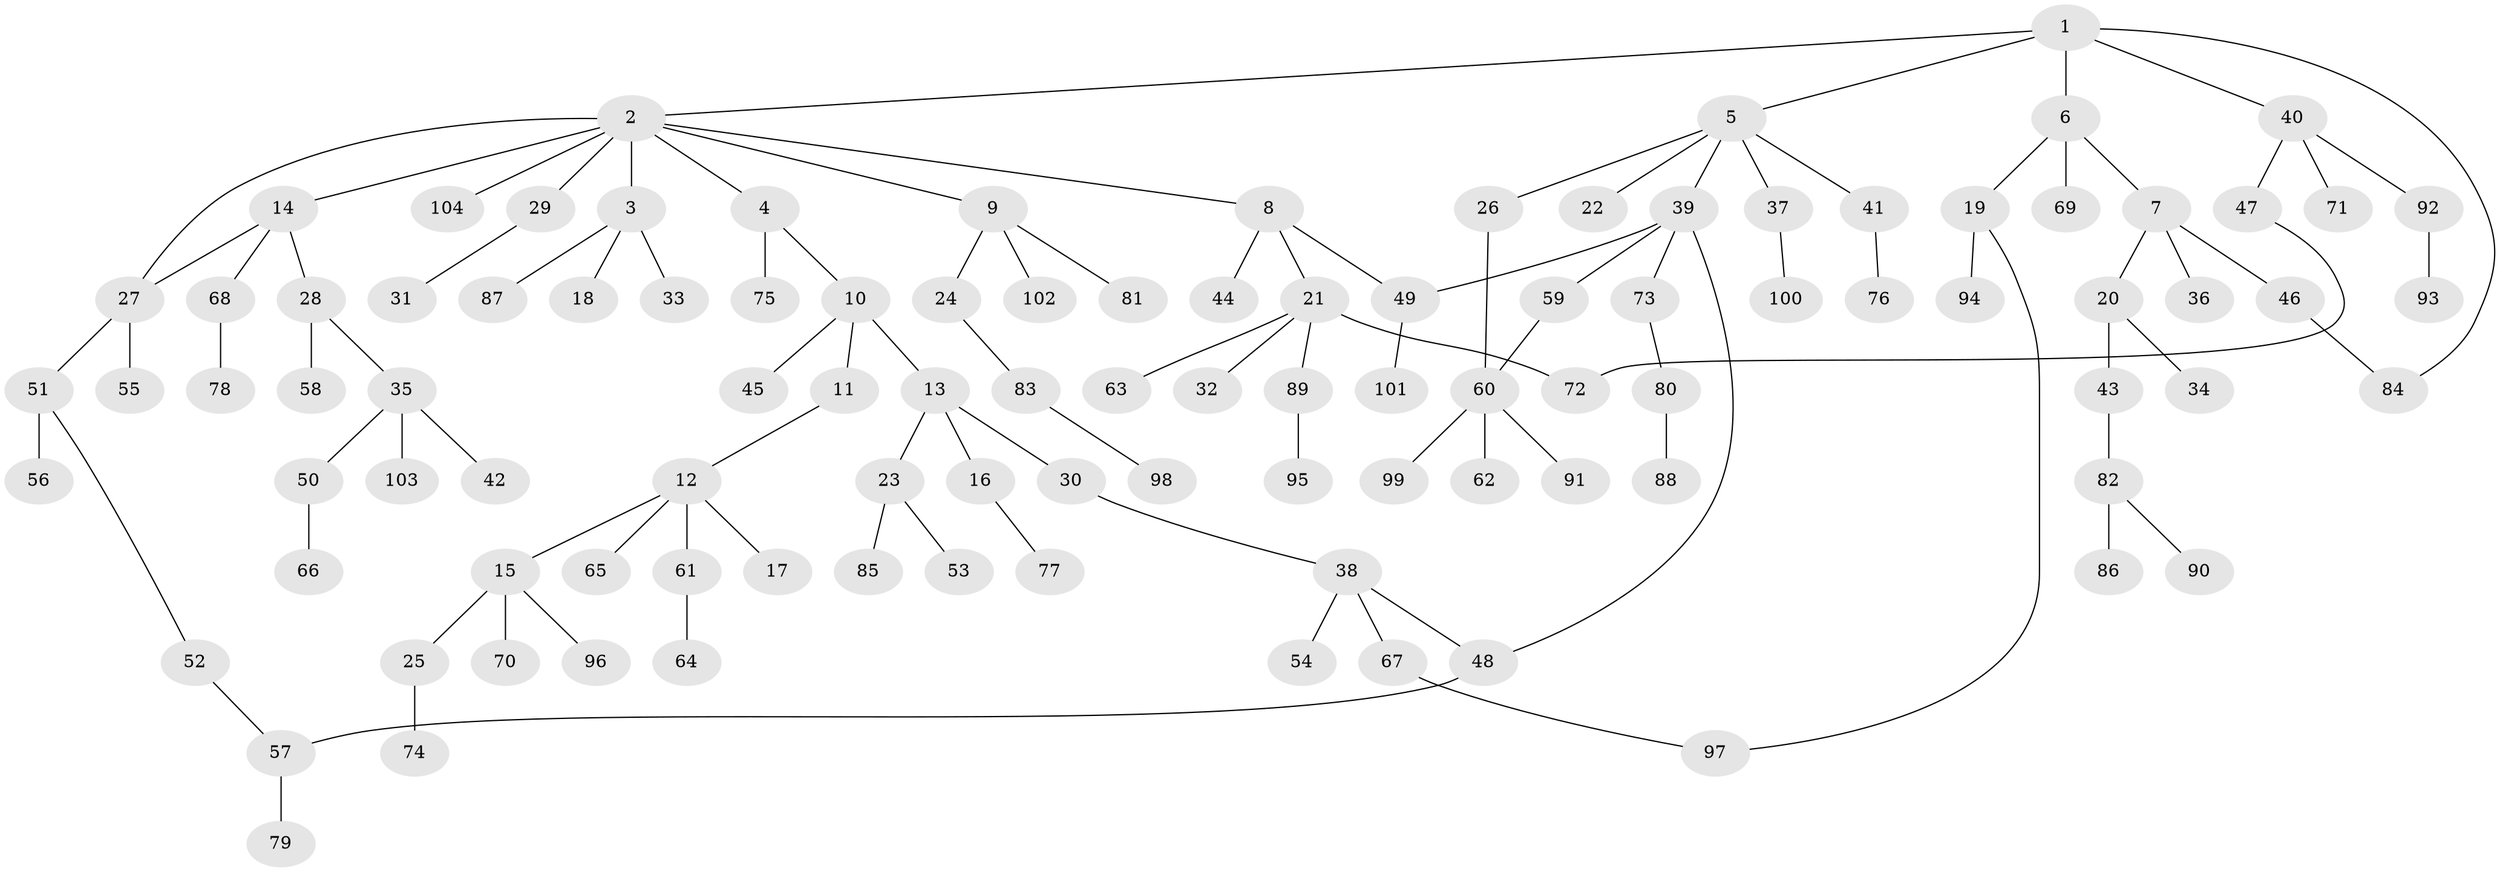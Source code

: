 // Generated by graph-tools (version 1.1) at 2025/49/03/09/25 03:49:22]
// undirected, 104 vertices, 111 edges
graph export_dot {
graph [start="1"]
  node [color=gray90,style=filled];
  1;
  2;
  3;
  4;
  5;
  6;
  7;
  8;
  9;
  10;
  11;
  12;
  13;
  14;
  15;
  16;
  17;
  18;
  19;
  20;
  21;
  22;
  23;
  24;
  25;
  26;
  27;
  28;
  29;
  30;
  31;
  32;
  33;
  34;
  35;
  36;
  37;
  38;
  39;
  40;
  41;
  42;
  43;
  44;
  45;
  46;
  47;
  48;
  49;
  50;
  51;
  52;
  53;
  54;
  55;
  56;
  57;
  58;
  59;
  60;
  61;
  62;
  63;
  64;
  65;
  66;
  67;
  68;
  69;
  70;
  71;
  72;
  73;
  74;
  75;
  76;
  77;
  78;
  79;
  80;
  81;
  82;
  83;
  84;
  85;
  86;
  87;
  88;
  89;
  90;
  91;
  92;
  93;
  94;
  95;
  96;
  97;
  98;
  99;
  100;
  101;
  102;
  103;
  104;
  1 -- 2;
  1 -- 5;
  1 -- 6;
  1 -- 40;
  1 -- 84;
  2 -- 3;
  2 -- 4;
  2 -- 8;
  2 -- 9;
  2 -- 14;
  2 -- 27;
  2 -- 29;
  2 -- 104;
  3 -- 18;
  3 -- 33;
  3 -- 87;
  4 -- 10;
  4 -- 75;
  5 -- 22;
  5 -- 26;
  5 -- 37;
  5 -- 39;
  5 -- 41;
  6 -- 7;
  6 -- 19;
  6 -- 69;
  7 -- 20;
  7 -- 36;
  7 -- 46;
  8 -- 21;
  8 -- 44;
  8 -- 49;
  9 -- 24;
  9 -- 81;
  9 -- 102;
  10 -- 11;
  10 -- 13;
  10 -- 45;
  11 -- 12;
  12 -- 15;
  12 -- 17;
  12 -- 61;
  12 -- 65;
  13 -- 16;
  13 -- 23;
  13 -- 30;
  14 -- 28;
  14 -- 68;
  14 -- 27;
  15 -- 25;
  15 -- 70;
  15 -- 96;
  16 -- 77;
  19 -- 94;
  19 -- 97;
  20 -- 34;
  20 -- 43;
  21 -- 32;
  21 -- 63;
  21 -- 89;
  21 -- 72;
  23 -- 53;
  23 -- 85;
  24 -- 83;
  25 -- 74;
  26 -- 60;
  27 -- 51;
  27 -- 55;
  28 -- 35;
  28 -- 58;
  29 -- 31;
  30 -- 38;
  35 -- 42;
  35 -- 50;
  35 -- 103;
  37 -- 100;
  38 -- 54;
  38 -- 67;
  38 -- 48;
  39 -- 48;
  39 -- 49;
  39 -- 59;
  39 -- 73;
  40 -- 47;
  40 -- 71;
  40 -- 92;
  41 -- 76;
  43 -- 82;
  46 -- 84;
  47 -- 72;
  48 -- 57;
  49 -- 101;
  50 -- 66;
  51 -- 52;
  51 -- 56;
  52 -- 57;
  57 -- 79;
  59 -- 60;
  60 -- 62;
  60 -- 91;
  60 -- 99;
  61 -- 64;
  67 -- 97;
  68 -- 78;
  73 -- 80;
  80 -- 88;
  82 -- 86;
  82 -- 90;
  83 -- 98;
  89 -- 95;
  92 -- 93;
}

